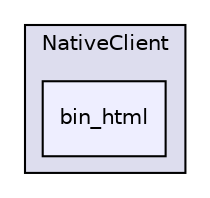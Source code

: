 digraph "bullet/bullet-2.82-r2704/Demos/NativeClient/bin_html" {
  compound=true
  node [ fontsize="10", fontname="Helvetica"];
  edge [ labelfontsize="10", labelfontname="Helvetica"];
  subgraph clusterdir_42aea131fad106a51be8cf647bf78411 {
    graph [ bgcolor="#ddddee", pencolor="black", label="NativeClient" fontname="Helvetica", fontsize="10", URL="dir_42aea131fad106a51be8cf647bf78411.html"]
  dir_4fdbfeab391d05a403612491fe171ae4 [shape=box, label="bin_html", style="filled", fillcolor="#eeeeff", pencolor="black", URL="dir_4fdbfeab391d05a403612491fe171ae4.html"];
  }
}
